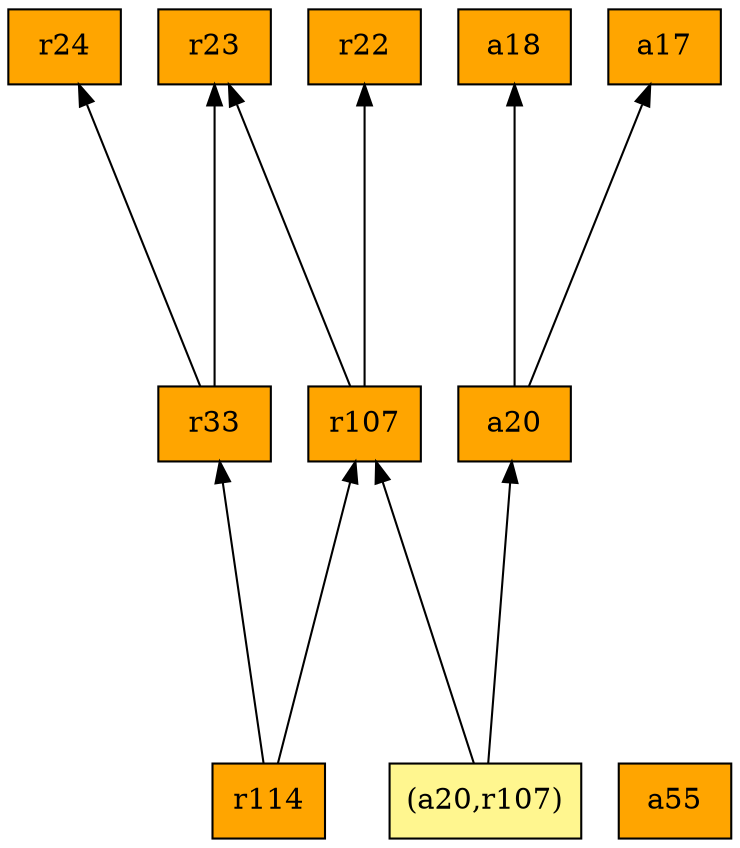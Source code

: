 digraph G {
rankdir=BT;ranksep="2.0";
"r22" [shape=record,fillcolor=orange,style=filled,label="{r22}"];
"a20" [shape=record,fillcolor=orange,style=filled,label="{a20}"];
"r24" [shape=record,fillcolor=orange,style=filled,label="{r24}"];
"r107" [shape=record,fillcolor=orange,style=filled,label="{r107}"];
"a17" [shape=record,fillcolor=orange,style=filled,label="{a17}"];
"r33" [shape=record,fillcolor=orange,style=filled,label="{r33}"];
"r23" [shape=record,fillcolor=orange,style=filled,label="{r23}"];
"r114" [shape=record,fillcolor=orange,style=filled,label="{r114}"];
"a55" [shape=record,fillcolor=orange,style=filled,label="{a55}"];
"a18" [shape=record,fillcolor=orange,style=filled,label="{a18}"];
"(a20,r107)" [shape=record,fillcolor=khaki1,style=filled,label="{(a20,r107)}"];
"a20" -> "a18"
"a20" -> "a17"
"r107" -> "r23"
"r107" -> "r22"
"r33" -> "r24"
"r33" -> "r23"
"r114" -> "r107"
"r114" -> "r33"
"(a20,r107)" -> "a20"
"(a20,r107)" -> "r107"
}